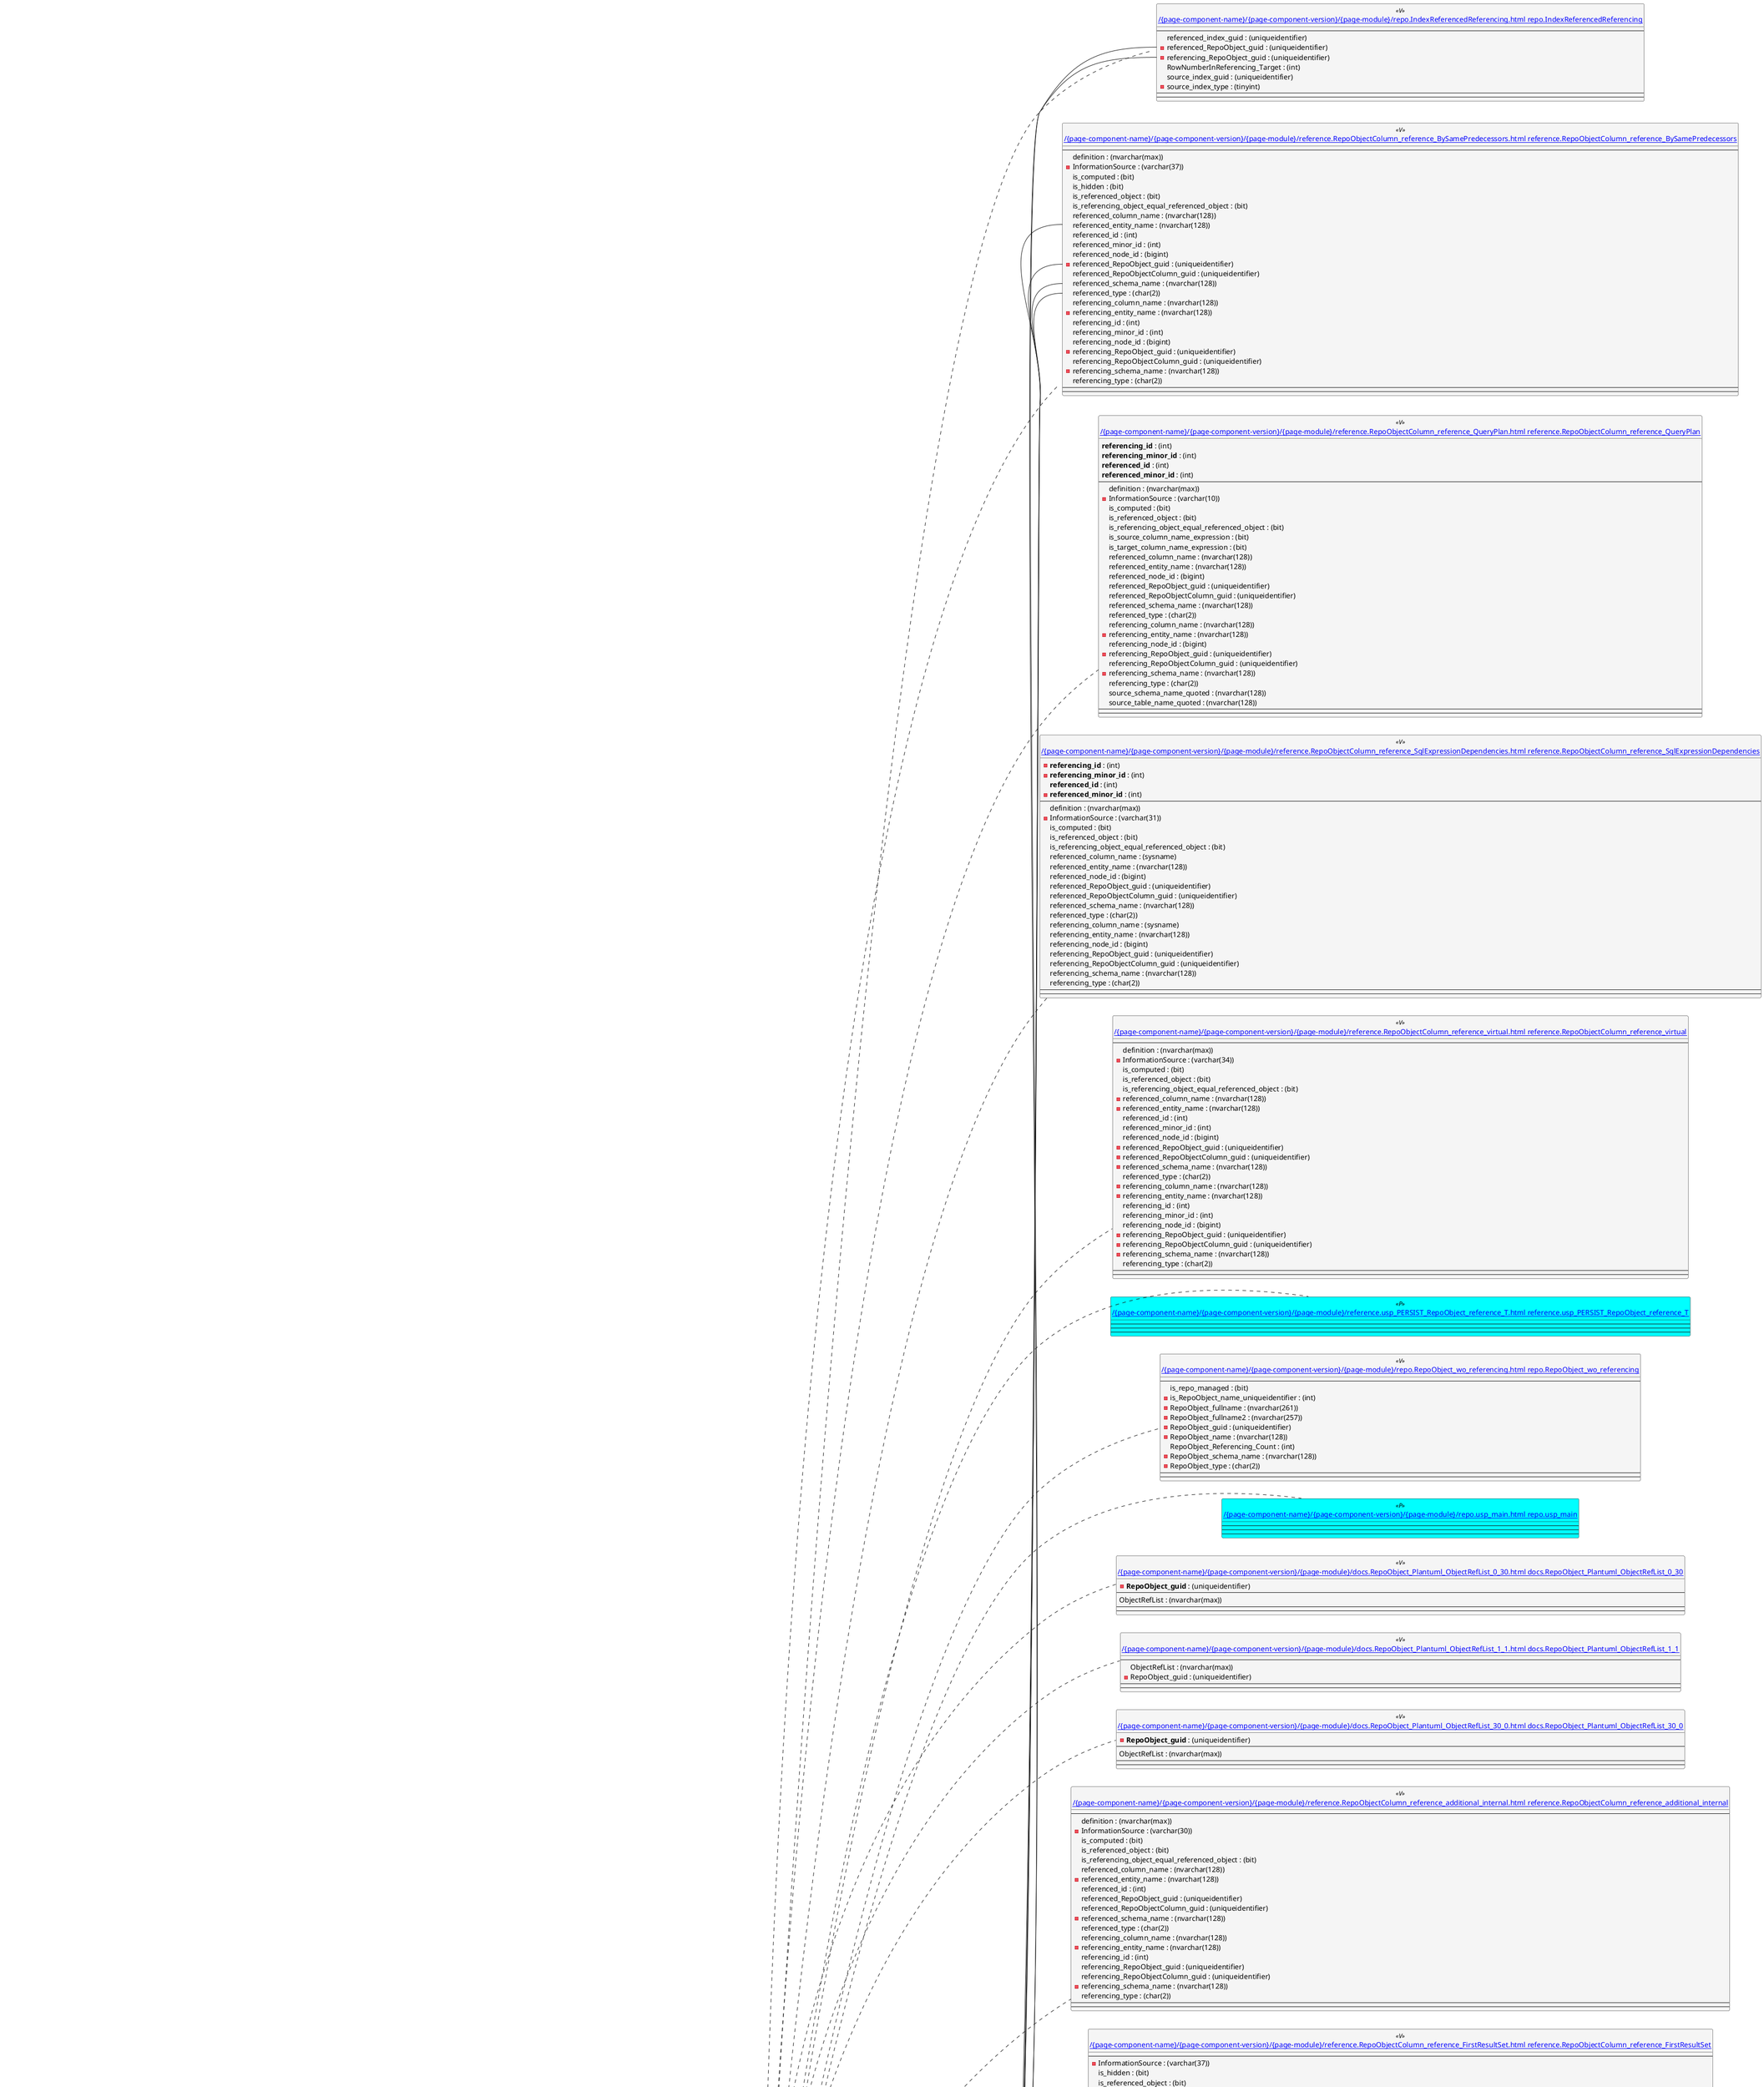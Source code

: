 @startuml
left to right direction
'top to bottom direction
hide circle
'avoide "." issues:
set namespaceSeparator none


skinparam class {
  BackgroundColor White
  BackgroundColor<<FN>> Yellow
  BackgroundColor<<FS>> Yellow
  BackgroundColor<<FT>> LightGray
  BackgroundColor<<IF>> Yellow
  BackgroundColor<<IS>> Yellow
  BackgroundColor<<P>> Aqua
  BackgroundColor<<PC>> Aqua
  BackgroundColor<<SN>> Yellow
  BackgroundColor<<SO>> SlateBlue
  BackgroundColor<<TF>> LightGray
  BackgroundColor<<TR>> Tomato
  BackgroundColor<<U>> White
  BackgroundColor<<V>> WhiteSmoke
  BackgroundColor<<X>> Aqua
}


entity "[[{site-url}/{page-component-name}/{page-component-version}/{page-module}/docs.RepoObject_Plantuml_ObjectRefList_0_30.html docs.RepoObject_Plantuml_ObjectRefList_0_30]]" as docs.RepoObject_Plantuml_ObjectRefList_0_30 << V >> {
  - **RepoObject_guid** : (uniqueidentifier)
  --
  ObjectRefList : (nvarchar(max))
  --
  --
}

entity "[[{site-url}/{page-component-name}/{page-component-version}/{page-module}/docs.RepoObject_Plantuml_ObjectRefList_1_1.html docs.RepoObject_Plantuml_ObjectRefList_1_1]]" as docs.RepoObject_Plantuml_ObjectRefList_1_1 << V >> {
  --
  ObjectRefList : (nvarchar(max))
  - RepoObject_guid : (uniqueidentifier)
  --
  --
}

entity "[[{site-url}/{page-component-name}/{page-component-version}/{page-module}/docs.RepoObject_Plantuml_ObjectRefList_30_0.html docs.RepoObject_Plantuml_ObjectRefList_30_0]]" as docs.RepoObject_Plantuml_ObjectRefList_30_0 << V >> {
  - **RepoObject_guid** : (uniqueidentifier)
  --
  ObjectRefList : (nvarchar(max))
  --
  --
}

entity "[[{site-url}/{page-component-name}/{page-component-version}/{page-module}/reference.ReferenceTree_cyclic_ref_PersistenceUsp.html reference.ReferenceTree_cyclic_ref_PersistenceUsp]]" as reference.ReferenceTree_cyclic_ref_PersistenceUsp << V >> {
  --
  - referenced_fullname : (nvarchar(261))
  - referenced_fullname2 : (nvarchar(257))
  - Referenced_guid : (uniqueidentifier)
  referenced_type : (char(2))
  - referencing_fullname : (nvarchar(261))
  - referencing_fullname2 : (nvarchar(257))
  - Referencing_guid : (uniqueidentifier)
  referencing_type : (varchar(2))
  --
  --
}

entity "[[{site-url}/{page-component-name}/{page-component-version}/{page-module}/reference.RepoObject_reference.html reference.RepoObject_reference]]" as reference.RepoObject_reference << V >> {
  **referenced_RepoObject_guid** : (uniqueidentifier)
  **referencing_RepoObject_guid** : (uniqueidentifier)
  --
  referenced_entity_name : (nvarchar(128))
  referenced_schema_name : (nvarchar(128))
  referenced_type : (char(2))
  referencing_entity_name : (nvarchar(128))
  referencing_schema_name : (nvarchar(128))
  referencing_type : (varchar(2))
  --
  --
}

entity "[[{site-url}/{page-component-name}/{page-component-version}/{page-module}/reference.RepoObject_reference_T.html reference.RepoObject_reference_T]]" as reference.RepoObject_reference_T << U >> {
  **referenced_RepoObject_guid** : (uniqueidentifier)
  **referencing_RepoObject_guid** : (uniqueidentifier)
  --
  - is_ReversePersistenceViaView : (bit)
  referenced_entity_name : (nvarchar(128))
  - referenced_is_PersistenceSource : (bit)
  - referenced_is_PersistenceTarget : (bit)
  referenced_schema_name : (nvarchar(128))
  referenced_type : (char(2))
  referencing_entity_name : (nvarchar(128))
  - referencing_is_PersistenceTarget : (bit)
  - referencing_is_PersistenceUspSourceRef : (bit)
  referencing_is_PersistenceUspTargetRef : (bit)
  referencing_schema_name : (nvarchar(128))
  referencing_type : (varchar(2))
  # referenced_fullname : (nvarchar(261))
  # referenced_fullname2 : (nvarchar(257))
  # referencing_fullname : (nvarchar(261))
  # referencing_fullname2 : (nvarchar(257))
  --
  --
}

entity "[[{site-url}/{page-component-name}/{page-component-version}/{page-module}/reference.RepoObject_reference_T_bidirectional.html reference.RepoObject_reference_T_bidirectional]]" as reference.RepoObject_reference_T_bidirectional << V >> {
  --
  referenced_entity_name : (nvarchar(128))
  - referenced_fullname : (nvarchar(261))
  - referenced_fullname2 : (nvarchar(257))
  referenced_is_persistence : (bit)
  - referenced_RepoObject_guid : (uniqueidentifier)
  referenced_schema_name : (nvarchar(128))
  referenced_source_RepoObject_guid : (uniqueidentifier)
  referenced_type : (char(2))
  referencing_entity_name : (nvarchar(128))
  - referencing_fullname : (nvarchar(261))
  - referencing_fullname2 : (nvarchar(257))
  referencing_is_persistence : (bit)
  - referencing_RepoObject_guid : (uniqueidentifier)
  referencing_schema_name : (nvarchar(128))
  referencing_source_RepoObject_guid : (uniqueidentifier)
  referencing_type : (varchar(2))
  --
  --
}

entity "[[{site-url}/{page-component-name}/{page-component-version}/{page-module}/reference.RepoObject_ReferencingReferenced.html reference.RepoObject_ReferencingReferenced]]" as reference.RepoObject_ReferencingReferenced << V >> {
  - **Referenced_guid** : (uniqueidentifier)
  - **Referencing_guid** : (uniqueidentifier)
  --
  - Referenced_fullname : (nvarchar(261))
  - Referenced_fullname2 : (nvarchar(257))
  Referenced_type : (char(2))
  - Referencing_fullname : (nvarchar(261))
  - Referencing_fullname2 : (nvarchar(257))
  Referencing_type : (varchar(2))
  --
  --
}

entity "[[{site-url}/{page-component-name}/{page-component-version}/{page-module}/reference.RepoObjectColumn_reference_additional_internal.html reference.RepoObjectColumn_reference_additional_internal]]" as reference.RepoObjectColumn_reference_additional_internal << V >> {
  --
  definition : (nvarchar(max))
  - InformationSource : (varchar(30))
  is_computed : (bit)
  is_referenced_object : (bit)
  is_referencing_object_equal_referenced_object : (bit)
  referenced_column_name : (nvarchar(128))
  - referenced_entity_name : (nvarchar(128))
  referenced_id : (int)
  referenced_RepoObject_guid : (uniqueidentifier)
  referenced_RepoObjectColumn_guid : (uniqueidentifier)
  - referenced_schema_name : (nvarchar(128))
  referenced_type : (char(2))
  referencing_column_name : (nvarchar(128))
  - referencing_entity_name : (nvarchar(128))
  referencing_id : (int)
  referencing_RepoObject_guid : (uniqueidentifier)
  referencing_RepoObjectColumn_guid : (uniqueidentifier)
  - referencing_schema_name : (nvarchar(128))
  referencing_type : (char(2))
  --
  --
}

entity "[[{site-url}/{page-component-name}/{page-component-version}/{page-module}/reference.RepoObjectColumn_reference_BySamePredecessors.html reference.RepoObjectColumn_reference_BySamePredecessors]]" as reference.RepoObjectColumn_reference_BySamePredecessors << V >> {
  --
  definition : (nvarchar(max))
  - InformationSource : (varchar(37))
  is_computed : (bit)
  is_hidden : (bit)
  is_referenced_object : (bit)
  is_referencing_object_equal_referenced_object : (bit)
  referenced_column_name : (nvarchar(128))
  referenced_entity_name : (nvarchar(128))
  referenced_id : (int)
  referenced_minor_id : (int)
  referenced_node_id : (bigint)
  - referenced_RepoObject_guid : (uniqueidentifier)
  referenced_RepoObjectColumn_guid : (uniqueidentifier)
  referenced_schema_name : (nvarchar(128))
  referenced_type : (char(2))
  referencing_column_name : (nvarchar(128))
  - referencing_entity_name : (nvarchar(128))
  referencing_id : (int)
  referencing_minor_id : (int)
  referencing_node_id : (bigint)
  - referencing_RepoObject_guid : (uniqueidentifier)
  referencing_RepoObjectColumn_guid : (uniqueidentifier)
  - referencing_schema_name : (nvarchar(128))
  referencing_type : (char(2))
  --
  --
}

entity "[[{site-url}/{page-component-name}/{page-component-version}/{page-module}/reference.RepoObjectColumn_reference_FirstResultSet.html reference.RepoObjectColumn_reference_FirstResultSet]]" as reference.RepoObjectColumn_reference_FirstResultSet << V >> {
  --
  - InformationSource : (varchar(37))
  is_hidden : (bit)
  is_referenced_object : (bit)
  is_referencing_object_equal_referenced_object : (bit)
  referenced_column_name : (nvarchar(128))
  referenced_entity_name : (nvarchar(128))
  referenced_id : (int)
  referenced_minor_id : (int)
  referenced_node_id : (bigint)
  referenced_RepoObject_guid : (uniqueidentifier)
  referenced_RepoObjectColumn_guid : (uniqueidentifier)
  referenced_schema_name : (nvarchar(128))
  referenced_type : (char(2))
  referencing_column_name : (nvarchar(128))
  - referencing_entity_name : (nvarchar(128))
  referencing_id : (int)
  referencing_minor_id : (int)
  referencing_node_id : (bigint)
  - referencing_RepoObject_guid : (uniqueidentifier)
  referencing_RepoObjectColumn_guid : (uniqueidentifier)
  - referencing_schema_name : (nvarchar(128))
  referencing_type : (char(2))
  --
  --
}

entity "[[{site-url}/{page-component-name}/{page-component-version}/{page-module}/reference.RepoObjectColumn_reference_QueryPlan.html reference.RepoObjectColumn_reference_QueryPlan]]" as reference.RepoObjectColumn_reference_QueryPlan << V >> {
  **referencing_id** : (int)
  **referencing_minor_id** : (int)
  **referenced_id** : (int)
  **referenced_minor_id** : (int)
  --
  definition : (nvarchar(max))
  - InformationSource : (varchar(10))
  is_computed : (bit)
  is_referenced_object : (bit)
  is_referencing_object_equal_referenced_object : (bit)
  is_source_column_name_expression : (bit)
  is_target_column_name_expression : (bit)
  referenced_column_name : (nvarchar(128))
  referenced_entity_name : (nvarchar(128))
  referenced_node_id : (bigint)
  referenced_RepoObject_guid : (uniqueidentifier)
  referenced_RepoObjectColumn_guid : (uniqueidentifier)
  referenced_schema_name : (nvarchar(128))
  referenced_type : (char(2))
  referencing_column_name : (nvarchar(128))
  - referencing_entity_name : (nvarchar(128))
  referencing_node_id : (bigint)
  - referencing_RepoObject_guid : (uniqueidentifier)
  referencing_RepoObjectColumn_guid : (uniqueidentifier)
  - referencing_schema_name : (nvarchar(128))
  referencing_type : (char(2))
  source_schema_name_quoted : (nvarchar(128))
  source_table_name_quoted : (nvarchar(128))
  --
  --
}

entity "[[{site-url}/{page-component-name}/{page-component-version}/{page-module}/reference.RepoObjectColumn_reference_SqlExpressionDependencies.html reference.RepoObjectColumn_reference_SqlExpressionDependencies]]" as reference.RepoObjectColumn_reference_SqlExpressionDependencies << V >> {
  - **referencing_id** : (int)
  - **referencing_minor_id** : (int)
  **referenced_id** : (int)
  - **referenced_minor_id** : (int)
  --
  definition : (nvarchar(max))
  - InformationSource : (varchar(31))
  is_computed : (bit)
  is_referenced_object : (bit)
  is_referencing_object_equal_referenced_object : (bit)
  referenced_column_name : (sysname)
  referenced_entity_name : (nvarchar(128))
  referenced_node_id : (bigint)
  referenced_RepoObject_guid : (uniqueidentifier)
  referenced_RepoObjectColumn_guid : (uniqueidentifier)
  referenced_schema_name : (nvarchar(128))
  referenced_type : (char(2))
  referencing_column_name : (sysname)
  referencing_entity_name : (nvarchar(128))
  referencing_node_id : (bigint)
  referencing_RepoObject_guid : (uniqueidentifier)
  referencing_RepoObjectColumn_guid : (uniqueidentifier)
  referencing_schema_name : (nvarchar(128))
  referencing_type : (char(2))
  --
  --
}

entity "[[{site-url}/{page-component-name}/{page-component-version}/{page-module}/reference.RepoObjectColumn_reference_virtual.html reference.RepoObjectColumn_reference_virtual]]" as reference.RepoObjectColumn_reference_virtual << V >> {
  --
  definition : (nvarchar(max))
  - InformationSource : (varchar(34))
  is_computed : (bit)
  is_referenced_object : (bit)
  is_referencing_object_equal_referenced_object : (bit)
  - referenced_column_name : (nvarchar(128))
  - referenced_entity_name : (nvarchar(128))
  referenced_id : (int)
  referenced_minor_id : (int)
  referenced_node_id : (bigint)
  - referenced_RepoObject_guid : (uniqueidentifier)
  - referenced_RepoObjectColumn_guid : (uniqueidentifier)
  - referenced_schema_name : (nvarchar(128))
  referenced_type : (char(2))
  - referencing_column_name : (nvarchar(128))
  - referencing_entity_name : (nvarchar(128))
  referencing_id : (int)
  referencing_minor_id : (int)
  referencing_node_id : (bigint)
  - referencing_RepoObject_guid : (uniqueidentifier)
  - referencing_RepoObjectColumn_guid : (uniqueidentifier)
  - referencing_schema_name : (nvarchar(128))
  referencing_type : (char(2))
  --
  --
}

entity "[[{site-url}/{page-component-name}/{page-component-version}/{page-module}/reference.usp_PERSIST_RepoObject_reference_T.html reference.usp_PERSIST_RepoObject_reference_T]]" as reference.usp_PERSIST_RepoObject_reference_T << P >> {
  --
  --
  --
}

entity "[[{site-url}/{page-component-name}/{page-component-version}/{page-module}/repo.IndexReferencedReferencing.html repo.IndexReferencedReferencing]]" as repo.IndexReferencedReferencing << V >> {
  --
  referenced_index_guid : (uniqueidentifier)
  - referenced_RepoObject_guid : (uniqueidentifier)
  - referencing_RepoObject_guid : (uniqueidentifier)
  RowNumberInReferencing_Target : (int)
  source_index_guid : (uniqueidentifier)
  - source_index_type : (tinyint)
  --
  --
}

entity "[[{site-url}/{page-component-name}/{page-component-version}/{page-module}/repo.RepoObject_wo_referencing.html repo.RepoObject_wo_referencing]]" as repo.RepoObject_wo_referencing << V >> {
  --
  is_repo_managed : (bit)
  - is_RepoObject_name_uniqueidentifier : (int)
  - RepoObject_fullname : (nvarchar(261))
  - RepoObject_fullname2 : (nvarchar(257))
  - RepoObject_guid : (uniqueidentifier)
  - RepoObject_name : (nvarchar(128))
  RepoObject_Referencing_Count : (int)
  - RepoObject_schema_name : (nvarchar(128))
  - RepoObject_type : (char(2))
  --
  --
}

entity "[[{site-url}/{page-component-name}/{page-component-version}/{page-module}/repo.usp_main.html repo.usp_main]]" as repo.usp_main << P >> {
  --
  --
  --
}

reference.RepoObject_reference <.. reference.RepoObject_reference_T
reference.RepoObject_reference_T <.. reference.RepoObjectColumn_reference_QueryPlan
reference.RepoObject_reference_T <.. reference.RepoObjectColumn_reference_FirstResultSet
reference.RepoObject_reference_T <.. repo.IndexReferencedReferencing
reference.RepoObject_reference_T <.. reference.RepoObjectColumn_reference_SqlExpressionDependencies
reference.RepoObject_reference_T <.. reference.RepoObjectColumn_reference_virtual
reference.RepoObject_reference_T <.. reference.usp_PERSIST_RepoObject_reference_T
reference.RepoObject_reference_T <.. docs.RepoObject_Plantuml_ObjectRefList_30_0
reference.RepoObject_reference_T <.. docs.RepoObject_Plantuml_ObjectRefList_1_1
reference.RepoObject_reference_T <.. docs.RepoObject_Plantuml_ObjectRefList_0_30
reference.RepoObject_reference_T <.. reference.RepoObject_ReferencingReferenced
reference.RepoObject_reference_T <.. repo.usp_main
reference.RepoObject_reference_T <.. reference.RepoObjectColumn_reference_BySamePredecessors
reference.RepoObject_reference_T <.. reference.RepoObject_reference_T_bidirectional
reference.RepoObject_reference_T <.. reference.ReferenceTree_cyclic_ref_PersistenceUsp
reference.RepoObject_reference_T <.. repo.RepoObject_wo_referencing
reference.RepoObject_reference_T <.. reference.RepoObjectColumn_reference_additional_internal
reference.RepoObject_reference::referenced_entity_name <-- reference.RepoObject_reference_T::referenced_entity_name
reference.RepoObject_reference::referenced_RepoObject_guid <-- reference.RepoObject_reference_T::referenced_RepoObject_guid
reference.RepoObject_reference::referenced_schema_name <-- reference.RepoObject_reference_T::referenced_schema_name
reference.RepoObject_reference::referenced_type <-- reference.RepoObject_reference_T::referenced_type
reference.RepoObject_reference::referencing_entity_name <-- reference.RepoObject_reference_T::referencing_entity_name
reference.RepoObject_reference::referencing_RepoObject_guid <-- reference.RepoObject_reference_T::referencing_RepoObject_guid
reference.RepoObject_reference::referencing_schema_name <-- reference.RepoObject_reference_T::referencing_schema_name
reference.RepoObject_reference::referencing_type <-- reference.RepoObject_reference_T::referencing_type
reference.RepoObject_reference_T::referenced_entity_name <-- reference.RepoObjectColumn_reference_BySamePredecessors::referenced_entity_name
reference.RepoObject_reference_T::referenced_entity_name <-- reference.RepoObject_reference_T::referenced_fullname
reference.RepoObject_reference_T::referenced_entity_name <-- reference.RepoObject_reference_T::referenced_fullname2
reference.RepoObject_reference_T::referenced_entity_name <-- reference.RepoObject_reference_T_bidirectional::referenced_entity_name
reference.RepoObject_reference_T::referenced_fullname <-- reference.RepoObject_ReferencingReferenced::Referenced_fullname
reference.RepoObject_reference_T::referenced_fullname <-- reference.RepoObject_reference_T_bidirectional::referenced_fullname
reference.RepoObject_reference_T::referenced_fullname <-- reference.ReferenceTree_cyclic_ref_PersistenceUsp::referenced_fullname
reference.RepoObject_reference_T::referenced_fullname2 <-- reference.RepoObject_ReferencingReferenced::Referenced_fullname2
reference.RepoObject_reference_T::referenced_fullname2 <-- reference.RepoObject_reference_T_bidirectional::referenced_fullname2
reference.RepoObject_reference_T::referenced_fullname2 <-- reference.ReferenceTree_cyclic_ref_PersistenceUsp::referenced_fullname2
reference.RepoObject_reference_T::referenced_RepoObject_guid <-- repo.IndexReferencedReferencing::referenced_RepoObject_guid
reference.RepoObject_reference_T::referenced_RepoObject_guid <-- reference.RepoObjectColumn_reference_BySamePredecessors::referenced_RepoObject_guid
reference.RepoObject_reference_T::referenced_RepoObject_guid <-- reference.RepoObject_ReferencingReferenced::Referenced_guid
reference.RepoObject_reference_T::referenced_RepoObject_guid <-- reference.RepoObject_reference_T_bidirectional::referenced_RepoObject_guid
reference.RepoObject_reference_T::referenced_RepoObject_guid <-- reference.ReferenceTree_cyclic_ref_PersistenceUsp::Referencing_guid
reference.RepoObject_reference_T::referenced_schema_name <-- reference.RepoObjectColumn_reference_BySamePredecessors::referenced_schema_name
reference.RepoObject_reference_T::referenced_schema_name <-- reference.RepoObject_reference_T::referenced_fullname
reference.RepoObject_reference_T::referenced_schema_name <-- reference.RepoObject_reference_T::referenced_fullname2
reference.RepoObject_reference_T::referenced_schema_name <-- reference.RepoObject_reference_T_bidirectional::referenced_schema_name
reference.RepoObject_reference_T::referenced_type <-- reference.RepoObjectColumn_reference_BySamePredecessors::referenced_type
reference.RepoObject_reference_T::referenced_type <-- reference.RepoObject_ReferencingReferenced::Referenced_type
reference.RepoObject_reference_T::referenced_type <-- reference.RepoObject_reference_T_bidirectional::referenced_type
reference.RepoObject_reference_T::referenced_type <-- reference.ReferenceTree_cyclic_ref_PersistenceUsp::referenced_type
reference.RepoObject_reference_T::referencing_entity_name <-- reference.RepoObject_reference_T::referencing_fullname
reference.RepoObject_reference_T::referencing_entity_name <-- reference.RepoObject_reference_T::referencing_fullname2
reference.RepoObject_reference_T::referencing_entity_name <-- reference.RepoObject_reference_T_bidirectional::referencing_entity_name
reference.RepoObject_reference_T::referencing_fullname <-- reference.RepoObject_ReferencingReferenced::Referencing_fullname
reference.RepoObject_reference_T::referencing_fullname <-- reference.RepoObject_reference_T_bidirectional::referencing_fullname
reference.RepoObject_reference_T::referencing_fullname <-- reference.ReferenceTree_cyclic_ref_PersistenceUsp::referencing_fullname
reference.RepoObject_reference_T::referencing_fullname2 <-- reference.RepoObject_ReferencingReferenced::Referencing_fullname2
reference.RepoObject_reference_T::referencing_fullname2 <-- reference.RepoObject_reference_T_bidirectional::referencing_fullname2
reference.RepoObject_reference_T::referencing_fullname2 <-- reference.ReferenceTree_cyclic_ref_PersistenceUsp::referencing_fullname2
reference.RepoObject_reference_T::referencing_RepoObject_guid <-- repo.IndexReferencedReferencing::referencing_RepoObject_guid
reference.RepoObject_reference_T::referencing_RepoObject_guid <-- reference.RepoObject_ReferencingReferenced::Referencing_guid
reference.RepoObject_reference_T::referencing_RepoObject_guid <-- reference.RepoObject_reference_T_bidirectional::referencing_RepoObject_guid
reference.RepoObject_reference_T::referencing_RepoObject_guid <-- reference.ReferenceTree_cyclic_ref_PersistenceUsp::Referenced_guid
reference.RepoObject_reference_T::referencing_schema_name <-- reference.RepoObject_reference_T::referencing_fullname
reference.RepoObject_reference_T::referencing_schema_name <-- reference.RepoObject_reference_T::referencing_fullname2
reference.RepoObject_reference_T::referencing_schema_name <-- reference.RepoObject_reference_T_bidirectional::referencing_schema_name
reference.RepoObject_reference_T::referencing_type <-- reference.RepoObject_ReferencingReferenced::Referencing_type
reference.RepoObject_reference_T::referencing_type <-- reference.RepoObject_reference_T_bidirectional::referencing_type
reference.RepoObject_reference_T::referencing_type <-- reference.ReferenceTree_cyclic_ref_PersistenceUsp::referencing_type
footer
to view a reduced diagram in original size and to be able to click on the links:
open the diagram in a new tab via the Context menu.
end footer

@enduml

